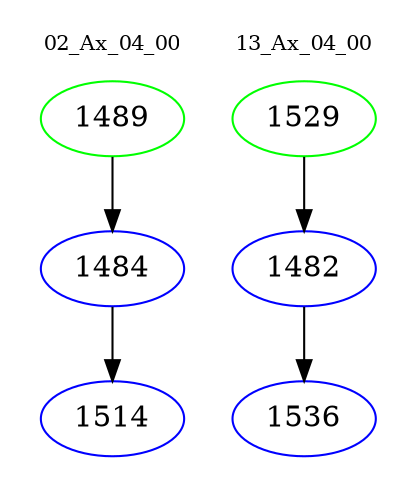 digraph{
subgraph cluster_0 {
color = white
label = "02_Ax_04_00";
fontsize=10;
T0_1489 [label="1489", color="green"]
T0_1489 -> T0_1484 [color="black"]
T0_1484 [label="1484", color="blue"]
T0_1484 -> T0_1514 [color="black"]
T0_1514 [label="1514", color="blue"]
}
subgraph cluster_1 {
color = white
label = "13_Ax_04_00";
fontsize=10;
T1_1529 [label="1529", color="green"]
T1_1529 -> T1_1482 [color="black"]
T1_1482 [label="1482", color="blue"]
T1_1482 -> T1_1536 [color="black"]
T1_1536 [label="1536", color="blue"]
}
}
